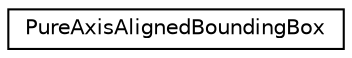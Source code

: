 digraph "Graphical Class Hierarchy"
{
 // LATEX_PDF_SIZE
  edge [fontname="Helvetica",fontsize="10",labelfontname="Helvetica",labelfontsize="10"];
  node [fontname="Helvetica",fontsize="10",shape=record];
  rankdir="LR";
  Node0 [label="PureAxisAlignedBoundingBox",height=0.2,width=0.4,color="black", fillcolor="white", style="filled",URL="$class_pure_axis_aligned_bounding_box.html",tooltip="AABB: Axis-Aligned Bounding Box class."];
}
